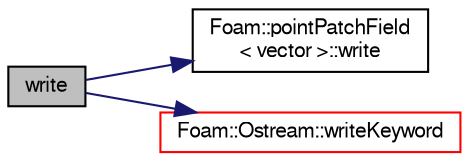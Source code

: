 digraph "write"
{
  bgcolor="transparent";
  edge [fontname="FreeSans",fontsize="10",labelfontname="FreeSans",labelfontsize="10"];
  node [fontname="FreeSans",fontsize="10",shape=record];
  rankdir="LR";
  Node1 [label="write",height=0.2,width=0.4,color="black", fillcolor="grey75", style="filled" fontcolor="black"];
  Node1 -> Node2 [color="midnightblue",fontsize="10",style="solid",fontname="FreeSans"];
  Node2 [label="Foam::pointPatchField\l\< vector \>::write",height=0.2,width=0.4,color="black",URL="$a01838.html#a0941061ad5a26be83b4107d05750ace6",tooltip="Write. "];
  Node1 -> Node3 [color="midnightblue",fontsize="10",style="solid",fontname="FreeSans"];
  Node3 [label="Foam::Ostream::writeKeyword",height=0.2,width=0.4,color="red",URL="$a01687.html#a3c58b2bb9174ea3c4a5fa58095d1290e",tooltip="Write the keyword followed by an appropriate indentation. "];
}
